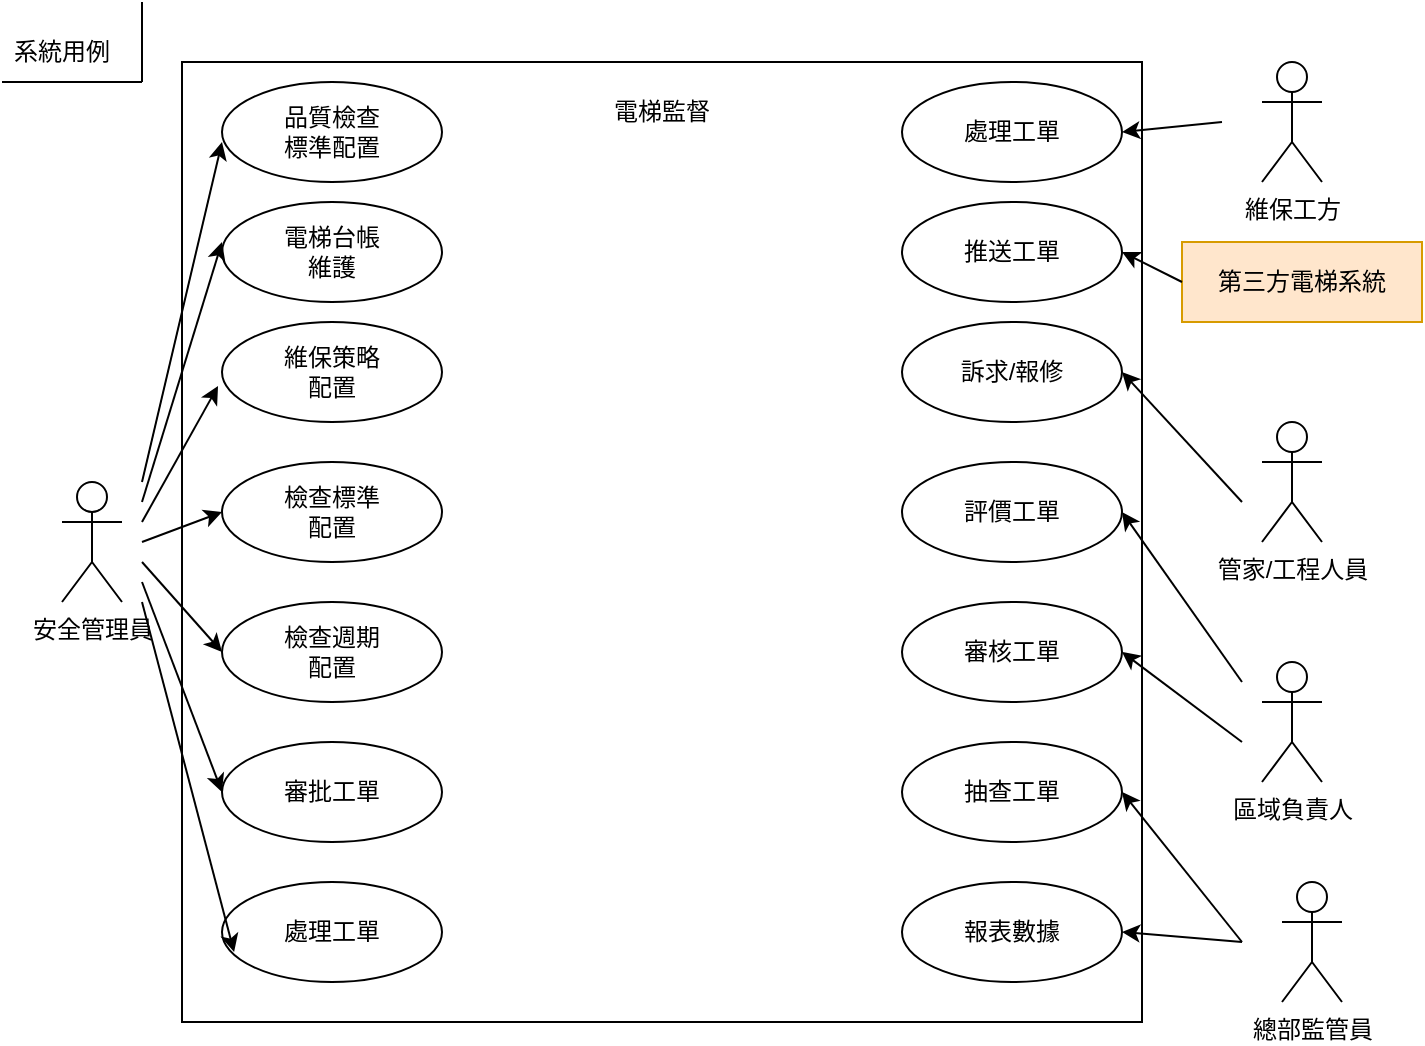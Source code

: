 <mxfile version="26.0.3">
  <diagram name="第 1 页" id="9tvaZ_sKaDmFrAElX46q">
    <mxGraphModel grid="1" page="1" gridSize="10" guides="1" tooltips="1" connect="1" arrows="1" fold="1" pageScale="1" pageWidth="827" pageHeight="1169" math="0" shadow="0">
      <root>
        <mxCell id="0" />
        <mxCell id="1" parent="0" />
        <mxCell id="ONAX0kRqj3ftwdpPM8Ed-1" value="系統用例" style="text;html=1;align=center;verticalAlign=middle;whiteSpace=wrap;rounded=0;" vertex="1" parent="1">
          <mxGeometry y="10" width="60" height="30" as="geometry" />
        </mxCell>
        <mxCell id="ONAX0kRqj3ftwdpPM8Ed-2" value="" style="endArrow=none;html=1;rounded=0;" edge="1" parent="1">
          <mxGeometry width="50" height="50" relative="1" as="geometry">
            <mxPoint x="70" y="40" as="sourcePoint" />
            <mxPoint x="70" as="targetPoint" />
          </mxGeometry>
        </mxCell>
        <mxCell id="ONAX0kRqj3ftwdpPM8Ed-6" value="" style="endArrow=none;html=1;rounded=0;" edge="1" parent="1">
          <mxGeometry width="50" height="50" relative="1" as="geometry">
            <mxPoint y="40" as="sourcePoint" />
            <mxPoint x="70" y="40" as="targetPoint" />
          </mxGeometry>
        </mxCell>
        <mxCell id="ONAX0kRqj3ftwdpPM8Ed-7" value="安全管理員" style="shape=umlActor;verticalLabelPosition=bottom;verticalAlign=top;html=1;outlineConnect=0;" vertex="1" parent="1">
          <mxGeometry x="30" y="240" width="30" height="60" as="geometry" />
        </mxCell>
        <mxCell id="ONAX0kRqj3ftwdpPM8Ed-8" value="" style="whiteSpace=wrap;html=1;aspect=fixed;" vertex="1" parent="1">
          <mxGeometry x="90" y="30" width="480" height="480" as="geometry" />
        </mxCell>
        <mxCell id="ONAX0kRqj3ftwdpPM8Ed-10" value="品質檢查&lt;div&gt;標準配置&lt;/div&gt;" style="ellipse;whiteSpace=wrap;html=1;" vertex="1" parent="1">
          <mxGeometry x="110" y="40" width="110" height="50" as="geometry" />
        </mxCell>
        <mxCell id="ONAX0kRqj3ftwdpPM8Ed-11" value="電梯台帳&lt;div&gt;維護&lt;/div&gt;" style="ellipse;whiteSpace=wrap;html=1;" vertex="1" parent="1">
          <mxGeometry x="110" y="100" width="110" height="50" as="geometry" />
        </mxCell>
        <mxCell id="ONAX0kRqj3ftwdpPM8Ed-12" value="維保策略&lt;div&gt;配置&lt;/div&gt;" style="ellipse;whiteSpace=wrap;html=1;" vertex="1" parent="1">
          <mxGeometry x="110" y="160" width="110" height="50" as="geometry" />
        </mxCell>
        <mxCell id="ONAX0kRqj3ftwdpPM8Ed-13" value="檢查標準&lt;div&gt;配置&lt;/div&gt;" style="ellipse;whiteSpace=wrap;html=1;" vertex="1" parent="1">
          <mxGeometry x="110" y="230" width="110" height="50" as="geometry" />
        </mxCell>
        <mxCell id="ONAX0kRqj3ftwdpPM8Ed-14" value="檢查週期&lt;div&gt;配置&lt;/div&gt;" style="ellipse;whiteSpace=wrap;html=1;" vertex="1" parent="1">
          <mxGeometry x="110" y="300" width="110" height="50" as="geometry" />
        </mxCell>
        <mxCell id="ONAX0kRqj3ftwdpPM8Ed-15" value="審批工單" style="ellipse;whiteSpace=wrap;html=1;" vertex="1" parent="1">
          <mxGeometry x="110" y="370" width="110" height="50" as="geometry" />
        </mxCell>
        <mxCell id="ONAX0kRqj3ftwdpPM8Ed-16" value="處理工單" style="ellipse;whiteSpace=wrap;html=1;" vertex="1" parent="1">
          <mxGeometry x="110" y="440" width="110" height="50" as="geometry" />
        </mxCell>
        <mxCell id="ONAX0kRqj3ftwdpPM8Ed-17" value="處理工單" style="ellipse;whiteSpace=wrap;html=1;" vertex="1" parent="1">
          <mxGeometry x="450" y="40" width="110" height="50" as="geometry" />
        </mxCell>
        <mxCell id="ONAX0kRqj3ftwdpPM8Ed-18" value="推送工單" style="ellipse;whiteSpace=wrap;html=1;" vertex="1" parent="1">
          <mxGeometry x="450" y="100" width="110" height="50" as="geometry" />
        </mxCell>
        <mxCell id="ONAX0kRqj3ftwdpPM8Ed-19" value="訴求/報修" style="ellipse;whiteSpace=wrap;html=1;" vertex="1" parent="1">
          <mxGeometry x="450" y="160" width="110" height="50" as="geometry" />
        </mxCell>
        <mxCell id="ONAX0kRqj3ftwdpPM8Ed-20" value="評價工單" style="ellipse;whiteSpace=wrap;html=1;" vertex="1" parent="1">
          <mxGeometry x="450" y="230" width="110" height="50" as="geometry" />
        </mxCell>
        <mxCell id="ONAX0kRqj3ftwdpPM8Ed-21" value="審核工單" style="ellipse;whiteSpace=wrap;html=1;" vertex="1" parent="1">
          <mxGeometry x="450" y="300" width="110" height="50" as="geometry" />
        </mxCell>
        <mxCell id="ONAX0kRqj3ftwdpPM8Ed-22" value="抽查工單" style="ellipse;whiteSpace=wrap;html=1;" vertex="1" parent="1">
          <mxGeometry x="450" y="370" width="110" height="50" as="geometry" />
        </mxCell>
        <mxCell id="ONAX0kRqj3ftwdpPM8Ed-23" value="報表數據" style="ellipse;whiteSpace=wrap;html=1;" vertex="1" parent="1">
          <mxGeometry x="450" y="440" width="110" height="50" as="geometry" />
        </mxCell>
        <mxCell id="ONAX0kRqj3ftwdpPM8Ed-24" value="電梯監督" style="text;html=1;align=center;verticalAlign=middle;whiteSpace=wrap;rounded=0;" vertex="1" parent="1">
          <mxGeometry x="300" y="40" width="60" height="30" as="geometry" />
        </mxCell>
        <mxCell id="ONAX0kRqj3ftwdpPM8Ed-25" value="" style="endArrow=classic;html=1;rounded=0;" edge="1" parent="1">
          <mxGeometry width="50" height="50" relative="1" as="geometry">
            <mxPoint x="70" y="240" as="sourcePoint" />
            <mxPoint x="110" y="70" as="targetPoint" />
          </mxGeometry>
        </mxCell>
        <mxCell id="ONAX0kRqj3ftwdpPM8Ed-26" value="" style="endArrow=classic;html=1;rounded=0;" edge="1" parent="1">
          <mxGeometry width="50" height="50" relative="1" as="geometry">
            <mxPoint x="70" y="250" as="sourcePoint" />
            <mxPoint x="110" y="120" as="targetPoint" />
          </mxGeometry>
        </mxCell>
        <mxCell id="ONAX0kRqj3ftwdpPM8Ed-27" value="" style="endArrow=classic;html=1;rounded=0;entryX=-0.018;entryY=0.64;entryDx=0;entryDy=0;entryPerimeter=0;" edge="1" parent="1" target="ONAX0kRqj3ftwdpPM8Ed-12">
          <mxGeometry width="50" height="50" relative="1" as="geometry">
            <mxPoint x="70" y="260" as="sourcePoint" />
            <mxPoint x="120" y="210" as="targetPoint" />
          </mxGeometry>
        </mxCell>
        <mxCell id="ONAX0kRqj3ftwdpPM8Ed-28" value="" style="endArrow=classic;html=1;rounded=0;entryX=0;entryY=0.5;entryDx=0;entryDy=0;" edge="1" parent="1" target="ONAX0kRqj3ftwdpPM8Ed-13">
          <mxGeometry width="50" height="50" relative="1" as="geometry">
            <mxPoint x="70" y="270" as="sourcePoint" />
            <mxPoint x="120" y="220" as="targetPoint" />
          </mxGeometry>
        </mxCell>
        <mxCell id="ONAX0kRqj3ftwdpPM8Ed-29" value="" style="endArrow=classic;html=1;rounded=0;entryX=0;entryY=0.5;entryDx=0;entryDy=0;" edge="1" parent="1" target="ONAX0kRqj3ftwdpPM8Ed-14">
          <mxGeometry width="50" height="50" relative="1" as="geometry">
            <mxPoint x="70" y="280" as="sourcePoint" />
            <mxPoint x="120" y="230" as="targetPoint" />
          </mxGeometry>
        </mxCell>
        <mxCell id="ONAX0kRqj3ftwdpPM8Ed-30" value="" style="endArrow=classic;html=1;rounded=0;entryX=0;entryY=0.5;entryDx=0;entryDy=0;" edge="1" parent="1" target="ONAX0kRqj3ftwdpPM8Ed-15">
          <mxGeometry width="50" height="50" relative="1" as="geometry">
            <mxPoint x="70" y="290" as="sourcePoint" />
            <mxPoint x="110" y="280" as="targetPoint" />
          </mxGeometry>
        </mxCell>
        <mxCell id="ONAX0kRqj3ftwdpPM8Ed-31" value="" style="endArrow=classic;html=1;rounded=0;entryX=0.055;entryY=0.7;entryDx=0;entryDy=0;entryPerimeter=0;" edge="1" parent="1" target="ONAX0kRqj3ftwdpPM8Ed-16">
          <mxGeometry width="50" height="50" relative="1" as="geometry">
            <mxPoint x="70" y="300" as="sourcePoint" />
            <mxPoint x="100" y="330" as="targetPoint" />
          </mxGeometry>
        </mxCell>
        <mxCell id="ONAX0kRqj3ftwdpPM8Ed-33" value="維保工方" style="shape=umlActor;verticalLabelPosition=bottom;verticalAlign=top;html=1;outlineConnect=0;" vertex="1" parent="1">
          <mxGeometry x="630" y="30" width="30" height="60" as="geometry" />
        </mxCell>
        <mxCell id="ONAX0kRqj3ftwdpPM8Ed-35" value="" style="endArrow=classic;html=1;rounded=0;entryX=1;entryY=0.5;entryDx=0;entryDy=0;" edge="1" parent="1" target="ONAX0kRqj3ftwdpPM8Ed-17">
          <mxGeometry width="50" height="50" relative="1" as="geometry">
            <mxPoint x="610" y="60" as="sourcePoint" />
            <mxPoint x="660" y="10" as="targetPoint" />
          </mxGeometry>
        </mxCell>
        <mxCell id="ONAX0kRqj3ftwdpPM8Ed-36" value="第三方電梯系統" style="rounded=0;whiteSpace=wrap;html=1;fillColor=#ffe6cc;strokeColor=#d79b00;" vertex="1" parent="1">
          <mxGeometry x="590" y="120" width="120" height="40" as="geometry" />
        </mxCell>
        <mxCell id="ONAX0kRqj3ftwdpPM8Ed-37" value="" style="endArrow=classic;html=1;rounded=0;entryX=1;entryY=0.5;entryDx=0;entryDy=0;exitX=0;exitY=0.5;exitDx=0;exitDy=0;" edge="1" parent="1" source="ONAX0kRqj3ftwdpPM8Ed-36" target="ONAX0kRqj3ftwdpPM8Ed-18">
          <mxGeometry width="50" height="50" relative="1" as="geometry">
            <mxPoint x="730" y="220" as="sourcePoint" />
            <mxPoint x="780" y="170" as="targetPoint" />
          </mxGeometry>
        </mxCell>
        <mxCell id="ONAX0kRqj3ftwdpPM8Ed-38" value="管家/工程人員" style="shape=umlActor;verticalLabelPosition=bottom;verticalAlign=top;html=1;outlineConnect=0;" vertex="1" parent="1">
          <mxGeometry x="630" y="210" width="30" height="60" as="geometry" />
        </mxCell>
        <mxCell id="ONAX0kRqj3ftwdpPM8Ed-40" value="" style="endArrow=classic;html=1;rounded=0;entryX=1;entryY=0.5;entryDx=0;entryDy=0;" edge="1" parent="1" target="ONAX0kRqj3ftwdpPM8Ed-19">
          <mxGeometry width="50" height="50" relative="1" as="geometry">
            <mxPoint x="620" y="250" as="sourcePoint" />
            <mxPoint x="740" y="310" as="targetPoint" />
          </mxGeometry>
        </mxCell>
        <mxCell id="ONAX0kRqj3ftwdpPM8Ed-41" value="區域負責人" style="shape=umlActor;verticalLabelPosition=bottom;verticalAlign=top;html=1;outlineConnect=0;" vertex="1" parent="1">
          <mxGeometry x="630" y="330" width="30" height="60" as="geometry" />
        </mxCell>
        <mxCell id="ONAX0kRqj3ftwdpPM8Ed-42" value="總部監管員" style="shape=umlActor;verticalLabelPosition=bottom;verticalAlign=top;html=1;outlineConnect=0;" vertex="1" parent="1">
          <mxGeometry x="640" y="440" width="30" height="60" as="geometry" />
        </mxCell>
        <mxCell id="ONAX0kRqj3ftwdpPM8Ed-45" value="" style="endArrow=classic;html=1;rounded=0;entryX=1;entryY=0.5;entryDx=0;entryDy=0;" edge="1" parent="1" target="ONAX0kRqj3ftwdpPM8Ed-20">
          <mxGeometry width="50" height="50" relative="1" as="geometry">
            <mxPoint x="620" y="340" as="sourcePoint" />
            <mxPoint x="670" y="290" as="targetPoint" />
          </mxGeometry>
        </mxCell>
        <mxCell id="ONAX0kRqj3ftwdpPM8Ed-46" value="" style="endArrow=classic;html=1;rounded=0;entryX=1;entryY=0.5;entryDx=0;entryDy=0;" edge="1" parent="1" target="ONAX0kRqj3ftwdpPM8Ed-21">
          <mxGeometry width="50" height="50" relative="1" as="geometry">
            <mxPoint x="620" y="370" as="sourcePoint" />
            <mxPoint x="660" y="270" as="targetPoint" />
          </mxGeometry>
        </mxCell>
        <mxCell id="ONAX0kRqj3ftwdpPM8Ed-47" value="" style="endArrow=classic;html=1;rounded=0;entryX=1;entryY=0.5;entryDx=0;entryDy=0;" edge="1" parent="1" target="ONAX0kRqj3ftwdpPM8Ed-22">
          <mxGeometry width="50" height="50" relative="1" as="geometry">
            <mxPoint x="620" y="470" as="sourcePoint" />
            <mxPoint x="670" y="420" as="targetPoint" />
          </mxGeometry>
        </mxCell>
        <mxCell id="ONAX0kRqj3ftwdpPM8Ed-48" value="" style="endArrow=classic;html=1;rounded=0;entryX=1;entryY=0.5;entryDx=0;entryDy=0;" edge="1" parent="1" target="ONAX0kRqj3ftwdpPM8Ed-23">
          <mxGeometry width="50" height="50" relative="1" as="geometry">
            <mxPoint x="620" y="470" as="sourcePoint" />
            <mxPoint x="670" y="420" as="targetPoint" />
          </mxGeometry>
        </mxCell>
      </root>
    </mxGraphModel>
  </diagram>
</mxfile>
